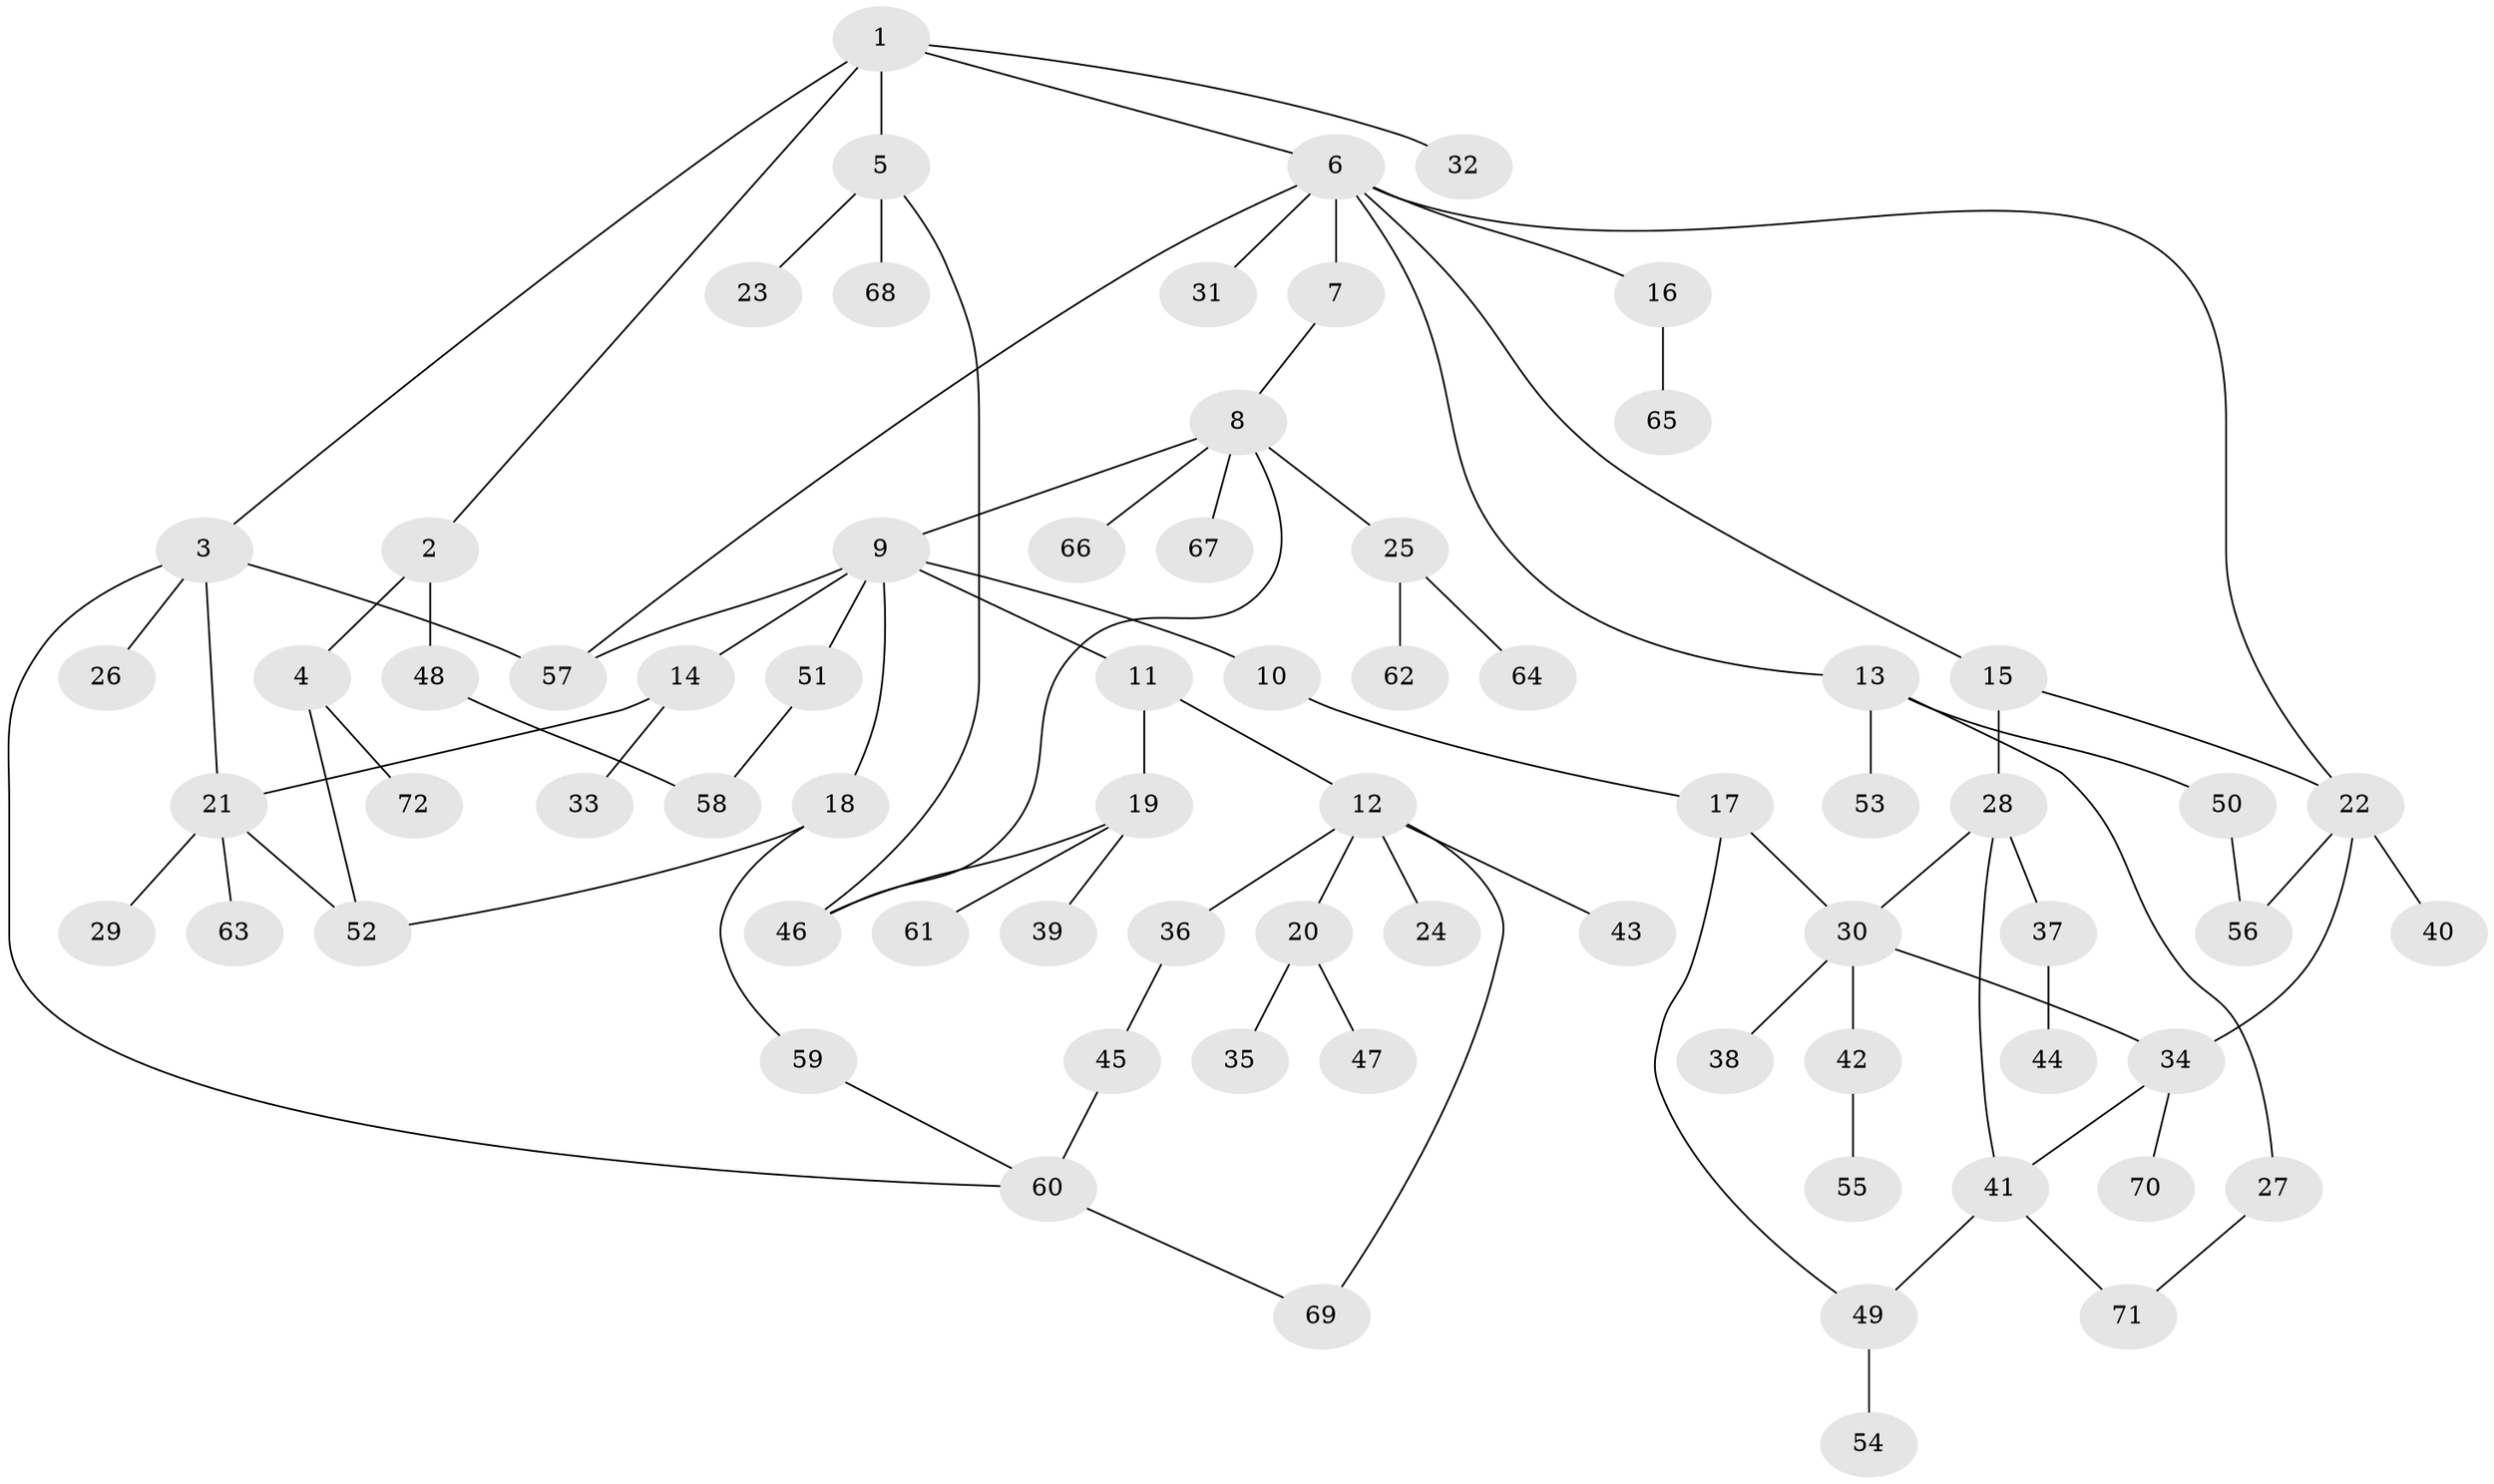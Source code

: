 // coarse degree distribution, {4: 0.2777777777777778, 3: 0.2222222222222222, 2: 0.16666666666666666, 6: 0.05555555555555555, 9: 0.027777777777777776, 1: 0.25}
// Generated by graph-tools (version 1.1) at 2025/48/03/04/25 22:48:37]
// undirected, 72 vertices, 89 edges
graph export_dot {
  node [color=gray90,style=filled];
  1;
  2;
  3;
  4;
  5;
  6;
  7;
  8;
  9;
  10;
  11;
  12;
  13;
  14;
  15;
  16;
  17;
  18;
  19;
  20;
  21;
  22;
  23;
  24;
  25;
  26;
  27;
  28;
  29;
  30;
  31;
  32;
  33;
  34;
  35;
  36;
  37;
  38;
  39;
  40;
  41;
  42;
  43;
  44;
  45;
  46;
  47;
  48;
  49;
  50;
  51;
  52;
  53;
  54;
  55;
  56;
  57;
  58;
  59;
  60;
  61;
  62;
  63;
  64;
  65;
  66;
  67;
  68;
  69;
  70;
  71;
  72;
  1 -- 2;
  1 -- 3;
  1 -- 5;
  1 -- 6;
  1 -- 32;
  2 -- 4;
  2 -- 48;
  3 -- 26;
  3 -- 60;
  3 -- 21;
  3 -- 57;
  4 -- 72;
  4 -- 52;
  5 -- 23;
  5 -- 68;
  5 -- 46;
  6 -- 7;
  6 -- 13;
  6 -- 15;
  6 -- 16;
  6 -- 31;
  6 -- 22;
  6 -- 57;
  7 -- 8;
  8 -- 9;
  8 -- 25;
  8 -- 46;
  8 -- 66;
  8 -- 67;
  9 -- 10;
  9 -- 11;
  9 -- 14;
  9 -- 18;
  9 -- 51;
  9 -- 57;
  10 -- 17;
  11 -- 12;
  11 -- 19;
  12 -- 20;
  12 -- 24;
  12 -- 36;
  12 -- 43;
  12 -- 69;
  13 -- 27;
  13 -- 50;
  13 -- 53;
  14 -- 21;
  14 -- 33;
  15 -- 22;
  15 -- 28;
  16 -- 65;
  17 -- 49;
  17 -- 30;
  18 -- 59;
  18 -- 52;
  19 -- 39;
  19 -- 61;
  19 -- 46;
  20 -- 35;
  20 -- 47;
  21 -- 29;
  21 -- 52;
  21 -- 63;
  22 -- 40;
  22 -- 56;
  22 -- 34;
  25 -- 62;
  25 -- 64;
  27 -- 71;
  28 -- 30;
  28 -- 37;
  28 -- 41;
  30 -- 34;
  30 -- 38;
  30 -- 42;
  34 -- 70;
  34 -- 41;
  36 -- 45;
  37 -- 44;
  41 -- 71;
  41 -- 49;
  42 -- 55;
  45 -- 60;
  48 -- 58;
  49 -- 54;
  50 -- 56;
  51 -- 58;
  59 -- 60;
  60 -- 69;
}
